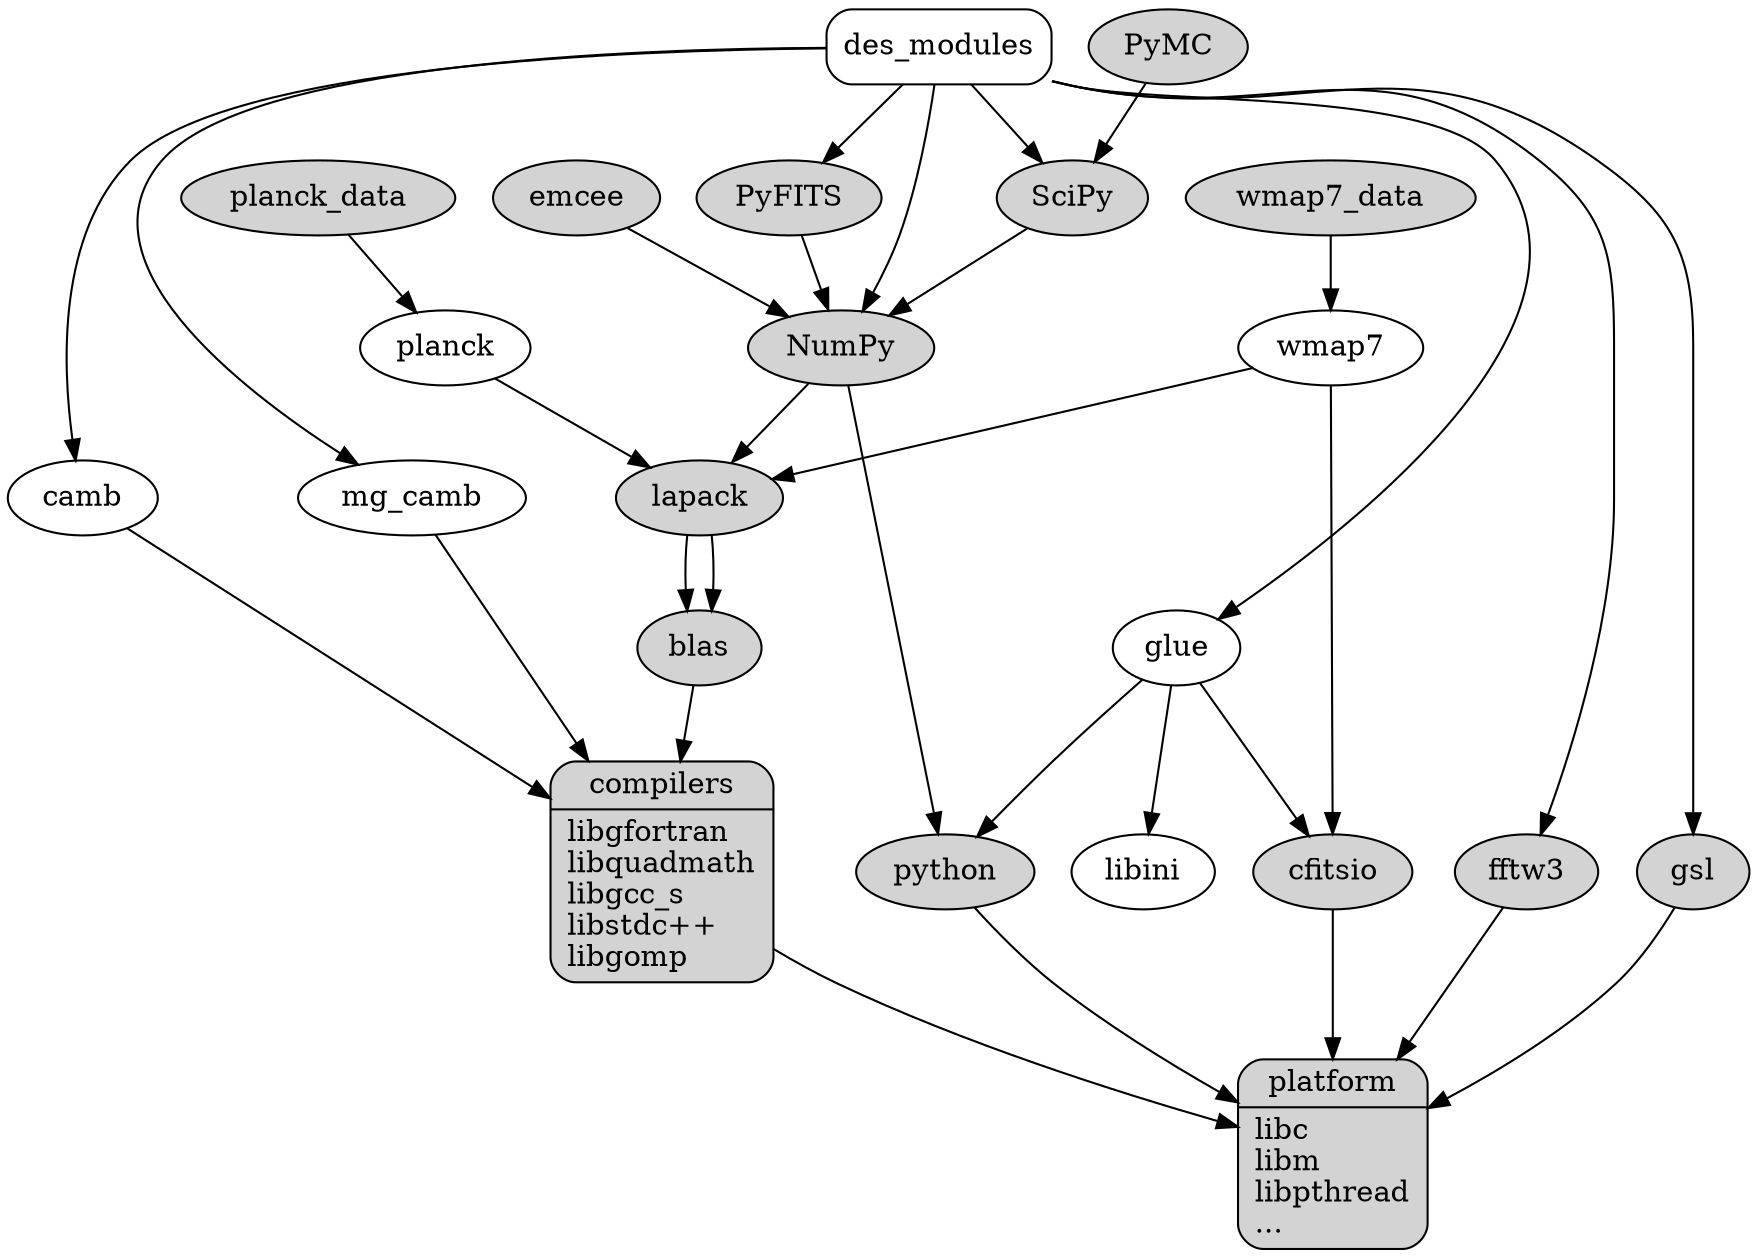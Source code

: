 
digraph depends
{
  #rankdir=LR

  subgraph plat
  {
    platform  [shape=Mrecord, label="{platform | libc\llibm\llibpthread\l...\l}", style=filled; ]
  }

  compilers -> platform;

  subgraph l1
  {
    label = "externals";
    rank = same;
    compilers [shape=Mrecord, label="{compilers |libgfortran\llibquadmath\llibgcc_s\llibstdc++\llibgomp\l}", style=filled; ]
    python  [ label="python", style=filled; ];
    cfitsio [ label="cfitsio", style=filled; ];
    gsl     [ label="gsl", style=filled; ];
    fftw3   [ label="fftw3", style=filled; ];
  }
  blas    [ label="blas", style=filled; ];
  lapack  [ label="lapack", style=filled; ];
  lapack -> blas;
  blas -> compilers;

  subgraph externals
  {
    wmap7_data [style=filled;]
    planck_data [style=filled;]
    wmap7_data ->  wmap7;
    planck_data -> planck;
    camb;
    mg_camb;
  }
  wmap7 -> lapack;
  wmap7 -> cfitsio;
  planck -> lapack;
  camb -> compilers;
  mg_camb -> compilers;

  
  subgraph low
  {
    #rank = same;
    NumPy [style=filled;]
    SciPy [style=filled;]
    PyFITS [style=filled;]
    PyMC [style=filled;]
    emcee [style=filled;]
    SciPy -> NumPy -> python;
    NumPy -> lapack;
    PyFITS -> NumPy;
    PyMC -> SciPy;
    emcee -> NumPy;
  }

  subgraph middle
  {
    glue;
  }

  subgraph top
  {
    des_modules [shape=Mrecord;];
  }

  des_modules -> glue;
  des_modules -> fftw3;
  des_modules -> camb;
  des_modules -> mg_camb;
  cfitsio -> platform;
  gsl -> platform;
  fftw3 -> platform;
  lapack -> blas;

  des_modules -> gsl;
  des_modules -> PyFITS;
  des_modules -> SciPy;
  des_modules -> NumPy;

  glue -> cfitsio;
  glue -> python;
  glue -> libini;
  python [ label="python" ];
  python -> platform;
}
